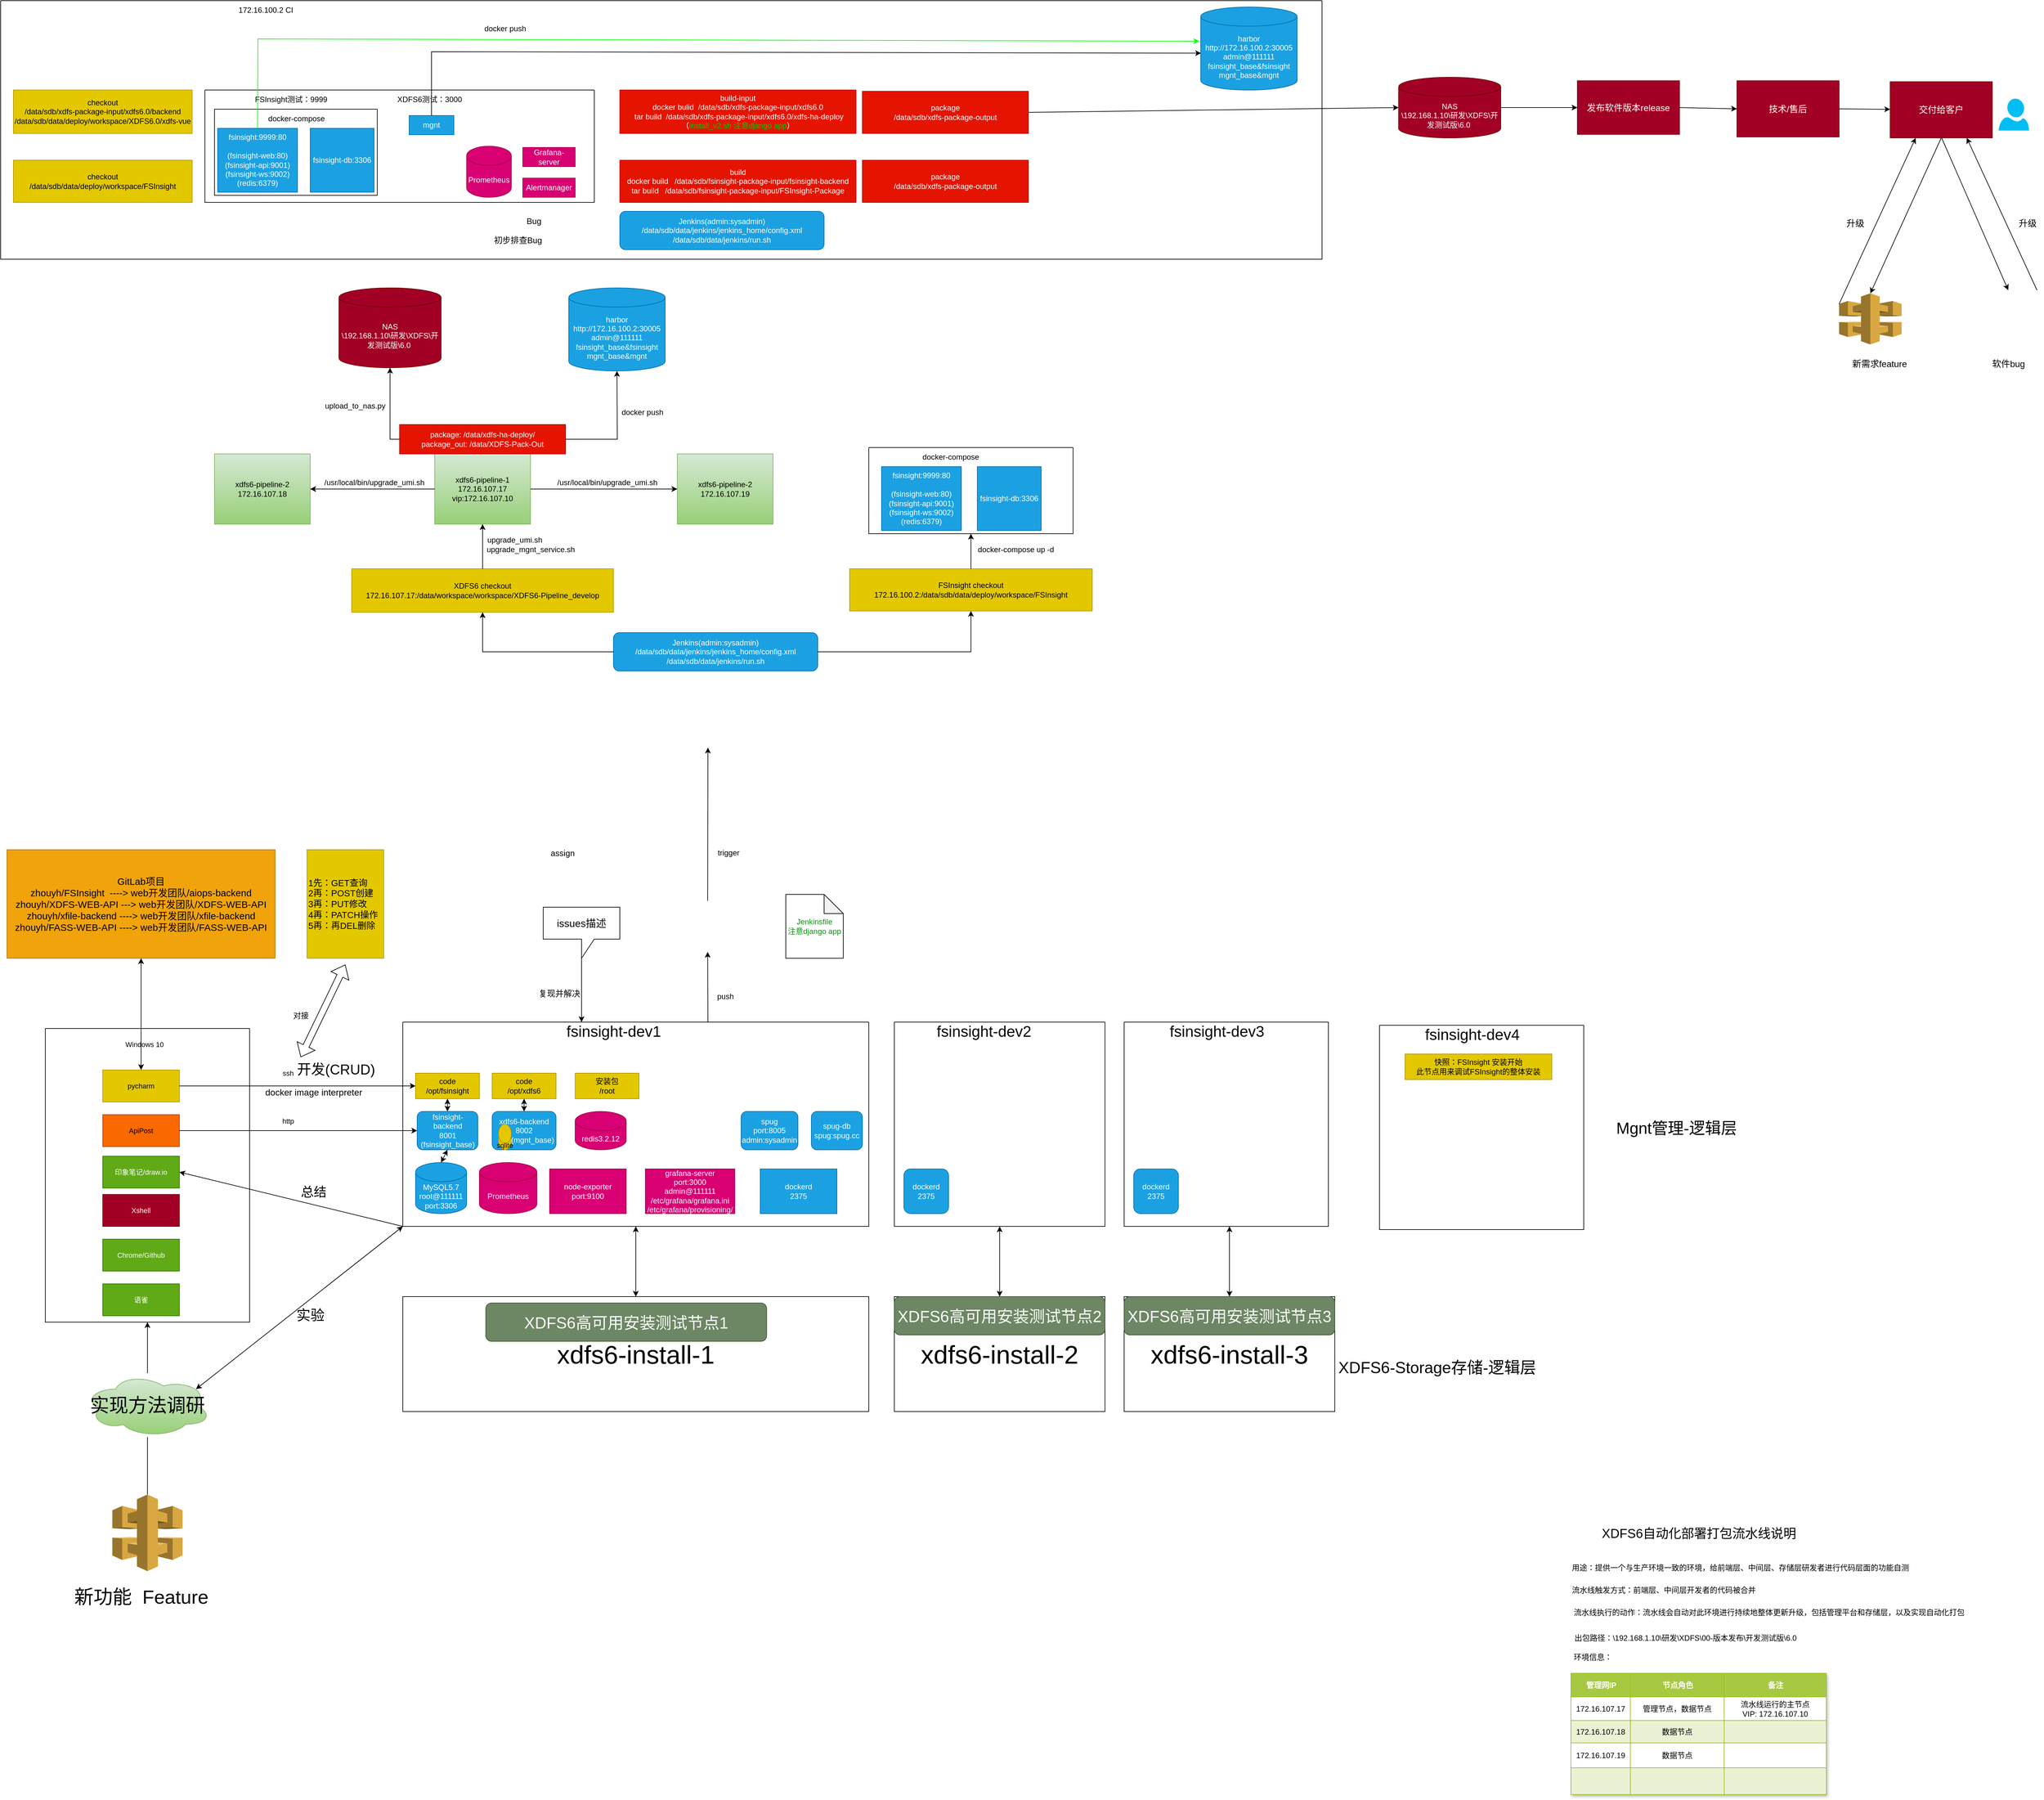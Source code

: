<mxfile version="21.1.5" type="github">
  <diagram id="FTMYfUYjVG7pnufS5h2L" name="第 1 页">
    <mxGraphModel dx="4641" dy="2670" grid="1" gridSize="10" guides="1" tooltips="1" connect="1" arrows="1" fold="1" page="1" pageScale="1" pageWidth="827" pageHeight="1169" math="0" shadow="0">
      <root>
        <mxCell id="0" />
        <mxCell id="1" parent="0" />
        <mxCell id="vSvhDizwMLqlaj25CJx4-2" value="" style="swimlane;startSize=0;" parent="1" vertex="1">
          <mxGeometry x="-170" y="800" width="730" height="320" as="geometry" />
        </mxCell>
        <mxCell id="vSvhDizwMLqlaj25CJx4-3" value="fsinsight-dev1" style="text;html=1;align=center;verticalAlign=middle;resizable=0;points=[];autosize=1;strokeColor=none;fillColor=none;fontSize=24;" parent="vSvhDizwMLqlaj25CJx4-2" vertex="1">
          <mxGeometry x="245" y="-5" width="170" height="40" as="geometry" />
        </mxCell>
        <mxCell id="vSvhDizwMLqlaj25CJx4-12" value="spug&lt;br&gt;port:8005&lt;br&gt;admin:sysadmin" style="rounded=1;whiteSpace=wrap;html=1;fillColor=#1ba1e2;fontColor=#ffffff;strokeColor=#006EAF;" parent="vSvhDizwMLqlaj25CJx4-2" vertex="1">
          <mxGeometry x="530" y="140" width="89" height="60" as="geometry" />
        </mxCell>
        <mxCell id="vSvhDizwMLqlaj25CJx4-13" value="spug-db&lt;br&gt;spug:spug.cc" style="rounded=1;whiteSpace=wrap;html=1;fillColor=#1ba1e2;fontColor=#ffffff;strokeColor=#006EAF;" parent="vSvhDizwMLqlaj25CJx4-2" vertex="1">
          <mxGeometry x="640" y="140" width="80" height="60" as="geometry" />
        </mxCell>
        <mxCell id="vSvhDizwMLqlaj25CJx4-15" value="code&lt;br&gt;/opt/fsinsight" style="rounded=0;whiteSpace=wrap;html=1;fillColor=#e3c800;fontColor=#000000;strokeColor=#B09500;" parent="vSvhDizwMLqlaj25CJx4-2" vertex="1">
          <mxGeometry x="20" y="80" width="100" height="40" as="geometry" />
        </mxCell>
        <mxCell id="vSvhDizwMLqlaj25CJx4-16" value="code&lt;br&gt;/opt/xdfs6" style="rounded=0;whiteSpace=wrap;html=1;fillColor=#e3c800;fontColor=#000000;strokeColor=#B09500;" parent="vSvhDizwMLqlaj25CJx4-2" vertex="1">
          <mxGeometry x="140" y="80" width="100" height="40" as="geometry" />
        </mxCell>
        <mxCell id="vSvhDizwMLqlaj25CJx4-17" value="fsinsight-backend&lt;br&gt;8001&lt;br&gt;(fsinsight_base)" style="rounded=1;whiteSpace=wrap;html=1;fillColor=#1ba1e2;fontColor=#ffffff;strokeColor=#006EAF;" parent="vSvhDizwMLqlaj25CJx4-2" vertex="1">
          <mxGeometry x="22.5" y="140" width="95" height="60" as="geometry" />
        </mxCell>
        <mxCell id="vSvhDizwMLqlaj25CJx4-18" value="xdfs6-backend&lt;br&gt;8002&lt;br&gt;&amp;nbsp; &amp;nbsp; &amp;nbsp; &amp;nbsp; (mgnt_base)" style="rounded=1;whiteSpace=wrap;html=1;fillColor=#1ba1e2;fontColor=#ffffff;strokeColor=#006EAF;" parent="vSvhDizwMLqlaj25CJx4-2" vertex="1">
          <mxGeometry x="140" y="140" width="100" height="60" as="geometry" />
        </mxCell>
        <mxCell id="BFVZz1PlwPAsUvEPE4qQ-16" value="Prometheus" style="shape=cylinder3;whiteSpace=wrap;html=1;boundedLbl=1;backgroundOutline=1;size=15;fillColor=#d80073;fontColor=#ffffff;strokeColor=#A50040;" parent="vSvhDizwMLqlaj25CJx4-2" vertex="1">
          <mxGeometry x="120" y="220" width="90" height="80" as="geometry" />
        </mxCell>
        <mxCell id="BFVZz1PlwPAsUvEPE4qQ-17" value="MySQL5.7&lt;br&gt;root@111111&lt;br&gt;port:3306" style="shape=cylinder3;whiteSpace=wrap;html=1;boundedLbl=1;backgroundOutline=1;size=15;fillColor=#1ba1e2;fontColor=#ffffff;strokeColor=#006EAF;" parent="vSvhDizwMLqlaj25CJx4-2" vertex="1">
          <mxGeometry x="20" y="220" width="80" height="80" as="geometry" />
        </mxCell>
        <mxCell id="BFVZz1PlwPAsUvEPE4qQ-18" value="node-exporter&lt;br style=&quot;border-color: var(--border-color);&quot;&gt;port:9100" style="rounded=0;whiteSpace=wrap;html=1;fillColor=#d80073;fontColor=#ffffff;strokeColor=#A50040;" parent="vSvhDizwMLqlaj25CJx4-2" vertex="1">
          <mxGeometry x="230" y="230" width="120" height="70" as="geometry" />
        </mxCell>
        <mxCell id="BFVZz1PlwPAsUvEPE4qQ-19" value="grafana-server&lt;br style=&quot;border-color: var(--border-color);&quot;&gt;port:3000&lt;br&gt;admin@111111&lt;br style=&quot;border-color: var(--border-color);&quot;&gt;/etc/grafana/grafana.ini&lt;br style=&quot;border-color: var(--border-color);&quot;&gt;/etc/grafana/provisioning/" style="rounded=0;whiteSpace=wrap;html=1;fillColor=#d80073;fontColor=#ffffff;strokeColor=#A50040;" parent="vSvhDizwMLqlaj25CJx4-2" vertex="1">
          <mxGeometry x="380" y="230" width="140" height="70" as="geometry" />
        </mxCell>
        <mxCell id="BFVZz1PlwPAsUvEPE4qQ-20" value="dockerd&lt;br&gt;2375" style="rounded=0;whiteSpace=wrap;html=1;fillColor=#1ba1e2;fontColor=#ffffff;strokeColor=#006EAF;" parent="vSvhDizwMLqlaj25CJx4-2" vertex="1">
          <mxGeometry x="560" y="230" width="120" height="70" as="geometry" />
        </mxCell>
        <mxCell id="BFVZz1PlwPAsUvEPE4qQ-26" value="" style="endArrow=classic;startArrow=classic;html=1;rounded=0;entryX=0.5;entryY=1;entryDx=0;entryDy=0;exitX=0.5;exitY=0;exitDx=0;exitDy=0;" parent="vSvhDizwMLqlaj25CJx4-2" source="vSvhDizwMLqlaj25CJx4-17" target="vSvhDizwMLqlaj25CJx4-15" edge="1">
          <mxGeometry width="50" height="50" relative="1" as="geometry">
            <mxPoint x="230" y="250" as="sourcePoint" />
            <mxPoint x="280" y="200" as="targetPoint" />
          </mxGeometry>
        </mxCell>
        <mxCell id="BFVZz1PlwPAsUvEPE4qQ-27" value="" style="endArrow=classic;startArrow=classic;html=1;rounded=0;entryX=0.5;entryY=1;entryDx=0;entryDy=0;exitX=0.5;exitY=0;exitDx=0;exitDy=0;" parent="vSvhDizwMLqlaj25CJx4-2" source="vSvhDizwMLqlaj25CJx4-18" target="vSvhDizwMLqlaj25CJx4-16" edge="1">
          <mxGeometry width="50" height="50" relative="1" as="geometry">
            <mxPoint x="230" y="250" as="sourcePoint" />
            <mxPoint x="280" y="200" as="targetPoint" />
          </mxGeometry>
        </mxCell>
        <mxCell id="BFVZz1PlwPAsUvEPE4qQ-32" value="&lt;font style=&quot;font-size: 11px;&quot;&gt;sqlite&lt;/font&gt;" style="shape=cylinder3;whiteSpace=wrap;html=1;boundedLbl=1;backgroundOutline=1;size=15;fillColor=#e3c800;fontColor=#000000;strokeColor=#B09500;" parent="vSvhDizwMLqlaj25CJx4-2" vertex="1">
          <mxGeometry x="150" y="160" width="20" height="40" as="geometry" />
        </mxCell>
        <mxCell id="BFVZz1PlwPAsUvEPE4qQ-56" value="" style="endArrow=classic;startArrow=classic;html=1;rounded=0;fontSize=13;exitX=0.5;exitY=0;exitDx=0;exitDy=0;exitPerimeter=0;entryX=0.5;entryY=1;entryDx=0;entryDy=0;" parent="vSvhDizwMLqlaj25CJx4-2" source="BFVZz1PlwPAsUvEPE4qQ-17" target="vSvhDizwMLqlaj25CJx4-17" edge="1">
          <mxGeometry width="50" height="50" relative="1" as="geometry">
            <mxPoint x="250" y="280" as="sourcePoint" />
            <mxPoint x="300" y="230" as="targetPoint" />
          </mxGeometry>
        </mxCell>
        <mxCell id="BFVZz1PlwPAsUvEPE4qQ-57" value="安装包&lt;br&gt;/root" style="rounded=0;whiteSpace=wrap;html=1;fillColor=#e3c800;fontColor=#000000;strokeColor=#B09500;" parent="vSvhDizwMLqlaj25CJx4-2" vertex="1">
          <mxGeometry x="270" y="80" width="100" height="40" as="geometry" />
        </mxCell>
        <mxCell id="BFVZz1PlwPAsUvEPE4qQ-99" value="redis3.2.12" style="shape=cylinder3;whiteSpace=wrap;html=1;boundedLbl=1;backgroundOutline=1;size=15;fillColor=#d80073;fontColor=#ffffff;strokeColor=#A50040;" parent="vSvhDizwMLqlaj25CJx4-2" vertex="1">
          <mxGeometry x="270" y="140" width="80" height="60" as="geometry" />
        </mxCell>
        <mxCell id="vSvhDizwMLqlaj25CJx4-4" value="" style="swimlane;startSize=0;" parent="1" vertex="1">
          <mxGeometry x="600" y="800" width="330" height="320" as="geometry" />
        </mxCell>
        <mxCell id="vSvhDizwMLqlaj25CJx4-5" value="fsinsight-dev2" style="text;html=1;align=center;verticalAlign=middle;resizable=0;points=[];autosize=1;strokeColor=none;fillColor=none;fontSize=24;" parent="vSvhDizwMLqlaj25CJx4-4" vertex="1">
          <mxGeometry x="55" y="-5" width="170" height="40" as="geometry" />
        </mxCell>
        <mxCell id="vSvhDizwMLqlaj25CJx4-27" value="dockerd&lt;br&gt;2375" style="rounded=1;whiteSpace=wrap;html=1;fillColor=#1ba1e2;fontColor=#ffffff;strokeColor=#006EAF;" parent="vSvhDizwMLqlaj25CJx4-4" vertex="1">
          <mxGeometry x="15" y="230" width="70" height="70" as="geometry" />
        </mxCell>
        <mxCell id="vSvhDizwMLqlaj25CJx4-6" value="" style="swimlane;startSize=0;" parent="1" vertex="1">
          <mxGeometry x="960" y="800" width="320" height="320" as="geometry" />
        </mxCell>
        <mxCell id="vSvhDizwMLqlaj25CJx4-7" value="fsinsight-dev3" style="text;html=1;align=center;verticalAlign=middle;resizable=0;points=[];autosize=1;strokeColor=none;fillColor=none;fontSize=24;" parent="vSvhDizwMLqlaj25CJx4-6" vertex="1">
          <mxGeometry x="60" y="-5" width="170" height="40" as="geometry" />
        </mxCell>
        <mxCell id="vSvhDizwMLqlaj25CJx4-28" value="dockerd&lt;br&gt;2375" style="rounded=1;whiteSpace=wrap;html=1;fillColor=#1ba1e2;fontColor=#ffffff;strokeColor=#006EAF;" parent="vSvhDizwMLqlaj25CJx4-6" vertex="1">
          <mxGeometry x="15" y="230" width="70" height="70" as="geometry" />
        </mxCell>
        <mxCell id="vSvhDizwMLqlaj25CJx4-19" value="" style="swimlane;startSize=0;fillColor=default;fontColor=#ffffff;strokeColor=#000000;" parent="1" vertex="1">
          <mxGeometry x="-800" y="-800" width="2070" height="405" as="geometry" />
        </mxCell>
        <mxCell id="vSvhDizwMLqlaj25CJx4-21" value="Jenkins(admin:sysadmin)&lt;br&gt;/data/sdb/data/jenkins/jenkins_home/config.xml&lt;br&gt;/data/sdb/data/jenkins/run.sh" style="rounded=1;whiteSpace=wrap;html=1;fillColor=#1ba1e2;fontColor=#ffffff;strokeColor=#006EAF;" parent="vSvhDizwMLqlaj25CJx4-19" vertex="1">
          <mxGeometry x="970" y="330" width="320" height="60" as="geometry" />
        </mxCell>
        <mxCell id="vSvhDizwMLqlaj25CJx4-22" value="checkout&lt;br&gt;/data/sdb/data/deploy/workspace/FSInsight" style="rounded=0;whiteSpace=wrap;html=1;fillColor=#e3c800;fontColor=#000000;strokeColor=#B09500;" parent="vSvhDizwMLqlaj25CJx4-19" vertex="1">
          <mxGeometry x="20" y="250" width="280" height="66" as="geometry" />
        </mxCell>
        <mxCell id="vSvhDizwMLqlaj25CJx4-23" value="checkout&lt;br&gt;/data/sdb/xdfs-package-input/xdfs6.0/backend&lt;br&gt;/data/sdb/data/deploy/workspace/XDFS6.0/xdfs-vue" style="rounded=0;whiteSpace=wrap;html=1;fillColor=#e3c800;fontColor=#000000;strokeColor=#B09500;" parent="vSvhDizwMLqlaj25CJx4-19" vertex="1">
          <mxGeometry x="20" y="140" width="280" height="68" as="geometry" />
        </mxCell>
        <mxCell id="vSvhDizwMLqlaj25CJx4-24" value="build&lt;br&gt;docker build&amp;nbsp; &amp;nbsp;/data/sdb/fsinsight-package-input/fsinsight-backend&lt;br&gt;tar build&amp;nbsp; &amp;nbsp;/data/sdb/fsinsight-package-input/FSInsight-Package" style="rounded=0;whiteSpace=wrap;html=1;fillColor=#e51400;fontColor=#ffffff;strokeColor=#B20000;" parent="vSvhDizwMLqlaj25CJx4-19" vertex="1">
          <mxGeometry x="970" y="250" width="370" height="66" as="geometry" />
        </mxCell>
        <mxCell id="vSvhDizwMLqlaj25CJx4-25" value="build-input&lt;br&gt;docker bulid&amp;nbsp; /data/sdb/xdfs-package-input/xdfs6.0&lt;br&gt;&amp;nbsp;tar build&amp;nbsp; /data/sdb/xdfs-package-input/xdfs6.0/xdfs-ha-deploy&lt;br&gt;（&lt;font color=&quot;#00cc00&quot;&gt;install_v2.sh 注意django app&lt;/font&gt;）" style="rounded=0;whiteSpace=wrap;html=1;fillColor=#e51400;fontColor=#ffffff;strokeColor=#B20000;" parent="vSvhDizwMLqlaj25CJx4-19" vertex="1">
          <mxGeometry x="970" y="140" width="370" height="68" as="geometry" />
        </mxCell>
        <mxCell id="vSvhDizwMLqlaj25CJx4-26" value="172.16.100.2 CI" style="text;html=1;align=center;verticalAlign=middle;resizable=0;points=[];autosize=1;strokeColor=none;fillColor=none;" parent="vSvhDizwMLqlaj25CJx4-19" vertex="1">
          <mxGeometry x="360" width="110" height="30" as="geometry" />
        </mxCell>
        <mxCell id="BFVZz1PlwPAsUvEPE4qQ-6" value="harbor&lt;br&gt;http://172.16.100.2:30005&lt;br&gt;admin@111111&lt;br&gt;fsinsight_base&amp;amp;fsinsight&lt;br&gt;mgnt_base&amp;amp;mgnt" style="shape=cylinder3;whiteSpace=wrap;html=1;boundedLbl=1;backgroundOutline=1;size=15;fillColor=#1ba1e2;fontColor=#ffffff;strokeColor=#006EAF;" parent="vSvhDizwMLqlaj25CJx4-19" vertex="1">
          <mxGeometry x="1880" y="10" width="151" height="130" as="geometry" />
        </mxCell>
        <mxCell id="BFVZz1PlwPAsUvEPE4qQ-7" value="" style="swimlane;startSize=0;" parent="vSvhDizwMLqlaj25CJx4-19" vertex="1">
          <mxGeometry x="320" y="140" width="610" height="176" as="geometry" />
        </mxCell>
        <mxCell id="BFVZz1PlwPAsUvEPE4qQ-8" value="FSInsight测试：9999&amp;nbsp;&amp;nbsp;" style="text;html=1;align=center;verticalAlign=middle;resizable=0;points=[];autosize=1;strokeColor=none;fillColor=none;" parent="BFVZz1PlwPAsUvEPE4qQ-7" vertex="1">
          <mxGeometry x="67.58" width="140" height="30" as="geometry" />
        </mxCell>
        <mxCell id="BFVZz1PlwPAsUvEPE4qQ-10" value="Prometheus" style="shape=cylinder3;whiteSpace=wrap;html=1;boundedLbl=1;backgroundOutline=1;size=15;fillColor=#d80073;fontColor=#ffffff;strokeColor=#A50040;" parent="BFVZz1PlwPAsUvEPE4qQ-7" vertex="1">
          <mxGeometry x="410" y="88" width="70" height="80" as="geometry" />
        </mxCell>
        <mxCell id="BFVZz1PlwPAsUvEPE4qQ-11" value="Alertmanager" style="rounded=0;whiteSpace=wrap;html=1;fillColor=#d80073;fontColor=#ffffff;strokeColor=#A50040;" parent="BFVZz1PlwPAsUvEPE4qQ-7" vertex="1">
          <mxGeometry x="498" y="138" width="82" height="30" as="geometry" />
        </mxCell>
        <mxCell id="BFVZz1PlwPAsUvEPE4qQ-12" value="Grafana-server" style="rounded=0;whiteSpace=wrap;html=1;fillColor=#d80073;fontColor=#ffffff;strokeColor=#A50040;" parent="BFVZz1PlwPAsUvEPE4qQ-7" vertex="1">
          <mxGeometry x="498" y="90" width="82" height="30" as="geometry" />
        </mxCell>
        <mxCell id="BFVZz1PlwPAsUvEPE4qQ-15" value="mgnt" style="rounded=0;whiteSpace=wrap;html=1;fillColor=#1ba1e2;fontColor=#ffffff;strokeColor=#006EAF;" parent="BFVZz1PlwPAsUvEPE4qQ-7" vertex="1">
          <mxGeometry x="320" y="40" width="70" height="30" as="geometry" />
        </mxCell>
        <mxCell id="g5A8tSMMiwnT3m2xEH7A-10" value="XDFS6测试：3000&amp;nbsp;&amp;nbsp;" style="text;html=1;align=center;verticalAlign=middle;resizable=0;points=[];autosize=1;strokeColor=none;fillColor=none;" parent="BFVZz1PlwPAsUvEPE4qQ-7" vertex="1">
          <mxGeometry x="290" width="130" height="30" as="geometry" />
        </mxCell>
        <mxCell id="g5A8tSMMiwnT3m2xEH7A-11" value="" style="swimlane;startSize=0;strokeColor=#000000;fontSize=12;fontColor=#000000;fillColor=#FFFFFF;" parent="BFVZz1PlwPAsUvEPE4qQ-7" vertex="1">
          <mxGeometry x="15" y="30" width="255" height="135" as="geometry" />
        </mxCell>
        <mxCell id="g5A8tSMMiwnT3m2xEH7A-12" value="fsinsight-db:3306" style="rounded=0;whiteSpace=wrap;html=1;fillColor=#1ba1e2;fontColor=#ffffff;strokeColor=#006EAF;" parent="g5A8tSMMiwnT3m2xEH7A-11" vertex="1">
          <mxGeometry x="150" y="30" width="100" height="100" as="geometry" />
        </mxCell>
        <mxCell id="BFVZz1PlwPAsUvEPE4qQ-14" value="fsinsight:9999:80&lt;br&gt;&lt;br&gt;(fsinsight-web:80)&lt;br&gt;(fsinsight-api:9001)&lt;br&gt;(fsinsight-ws:9002)&lt;br&gt;(redis:6379)" style="rounded=0;whiteSpace=wrap;html=1;fillColor=#1ba1e2;fontColor=#ffffff;strokeColor=#006EAF;" parent="g5A8tSMMiwnT3m2xEH7A-11" vertex="1">
          <mxGeometry x="5" y="30" width="125" height="100" as="geometry" />
        </mxCell>
        <mxCell id="g5A8tSMMiwnT3m2xEH7A-13" value="docker-compose" style="text;html=1;align=center;verticalAlign=middle;resizable=0;points=[];autosize=1;strokeColor=none;fillColor=none;" parent="g5A8tSMMiwnT3m2xEH7A-11" vertex="1">
          <mxGeometry x="72.5" width="110" height="30" as="geometry" />
        </mxCell>
        <mxCell id="BFVZz1PlwPAsUvEPE4qQ-21" value="package&lt;br&gt;/data/sdb/xdfs-package-output" style="rounded=0;whiteSpace=wrap;html=1;fillColor=#e51400;fontColor=#ffffff;strokeColor=#B20000;" parent="vSvhDizwMLqlaj25CJx4-19" vertex="1">
          <mxGeometry x="1350" y="142" width="260" height="66" as="geometry" />
        </mxCell>
        <mxCell id="BFVZz1PlwPAsUvEPE4qQ-51" value="" style="shape=image;html=1;verticalAlign=top;verticalLabelPosition=bottom;labelBackgroundColor=#ffffff;imageAspect=0;aspect=fixed;image=https://cdn2.iconfinder.com/data/icons/boxicons-solid-vol-1/24/bxs-bug-128.png;fontSize=13;" parent="vSvhDizwMLqlaj25CJx4-19" vertex="1">
          <mxGeometry x="860" y="335" width="50" height="50" as="geometry" />
        </mxCell>
        <mxCell id="BFVZz1PlwPAsUvEPE4qQ-52" value="Bug" style="text;html=1;align=center;verticalAlign=middle;resizable=0;points=[];autosize=1;strokeColor=none;fillColor=none;fontSize=13;" parent="vSvhDizwMLqlaj25CJx4-19" vertex="1">
          <mxGeometry x="810" y="330" width="50" height="30" as="geometry" />
        </mxCell>
        <mxCell id="BFVZz1PlwPAsUvEPE4qQ-53" value="初步排查Bug" style="text;html=1;align=center;verticalAlign=middle;resizable=0;points=[];autosize=1;strokeColor=none;fillColor=none;fontSize=13;" parent="vSvhDizwMLqlaj25CJx4-19" vertex="1">
          <mxGeometry x="760" y="360" width="100" height="30" as="geometry" />
        </mxCell>
        <mxCell id="g5A8tSMMiwnT3m2xEH7A-4" value="" style="endArrow=classic;html=1;rounded=0;fontSize=24;exitX=0.5;exitY=0;exitDx=0;exitDy=0;entryX=-0.015;entryY=0.412;entryDx=0;entryDy=0;entryPerimeter=0;strokeColor=#00FF00;" parent="vSvhDizwMLqlaj25CJx4-19" source="BFVZz1PlwPAsUvEPE4qQ-14" target="BFVZz1PlwPAsUvEPE4qQ-6" edge="1">
          <mxGeometry width="50" height="50" relative="1" as="geometry">
            <mxPoint x="1230" y="590" as="sourcePoint" />
            <mxPoint x="1280" y="540" as="targetPoint" />
            <Array as="points">
              <mxPoint x="403" y="60" />
            </Array>
          </mxGeometry>
        </mxCell>
        <mxCell id="g5A8tSMMiwnT3m2xEH7A-6" value="" style="endArrow=classic;html=1;rounded=0;strokeColor=#000000;fontSize=24;fontColor=#00FF00;exitX=0.5;exitY=0;exitDx=0;exitDy=0;entryX=0.003;entryY=0.556;entryDx=0;entryDy=0;entryPerimeter=0;" parent="vSvhDizwMLqlaj25CJx4-19" source="BFVZz1PlwPAsUvEPE4qQ-15" target="BFVZz1PlwPAsUvEPE4qQ-6" edge="1">
          <mxGeometry width="50" height="50" relative="1" as="geometry">
            <mxPoint x="840" y="390" as="sourcePoint" />
            <mxPoint x="890" y="340" as="targetPoint" />
            <Array as="points">
              <mxPoint x="675" y="80" />
            </Array>
          </mxGeometry>
        </mxCell>
        <mxCell id="g5A8tSMMiwnT3m2xEH7A-9" value="&lt;font style=&quot;font-size: 12px;&quot;&gt;docker push&lt;/font&gt;" style="text;html=1;align=center;verticalAlign=middle;resizable=0;points=[];autosize=1;strokeColor=none;fillColor=none;fontSize=24;fontColor=#000000;" parent="vSvhDizwMLqlaj25CJx4-19" vertex="1">
          <mxGeometry x="745" y="20" width="90" height="40" as="geometry" />
        </mxCell>
        <mxCell id="SI1O0o9YNXBUpwqKgu9s-3" value="package&lt;br&gt;/data/sdb/xdfs-package-output" style="rounded=0;whiteSpace=wrap;html=1;fillColor=#e51400;fontColor=#ffffff;strokeColor=#B20000;" vertex="1" parent="vSvhDizwMLqlaj25CJx4-19">
          <mxGeometry x="1350" y="250" width="260" height="66" as="geometry" />
        </mxCell>
        <mxCell id="BFVZz1PlwPAsUvEPE4qQ-3" value="" style="shape=image;verticalLabelPosition=bottom;labelBackgroundColor=default;verticalAlign=top;aspect=fixed;imageAspect=0;image=https://cdn2.downdetector.com/static/uploads/logo/gitlab.png;" parent="1" vertex="1">
          <mxGeometry x="202" y="610" width="211.17" height="80" as="geometry" />
        </mxCell>
        <mxCell id="BFVZz1PlwPAsUvEPE4qQ-4" value="" style="endArrow=classic;html=1;rounded=0;entryX=0.5;entryY=1;entryDx=0;entryDy=0;" parent="1" target="BFVZz1PlwPAsUvEPE4qQ-3" edge="1">
          <mxGeometry width="50" height="50" relative="1" as="geometry">
            <mxPoint x="308" y="800" as="sourcePoint" />
            <mxPoint x="400" y="760" as="targetPoint" />
          </mxGeometry>
        </mxCell>
        <mxCell id="BFVZz1PlwPAsUvEPE4qQ-5" value="" style="endArrow=classic;html=1;rounded=0;exitX=0.5;exitY=0;exitDx=0;exitDy=0;" parent="1" source="BFVZz1PlwPAsUvEPE4qQ-3" edge="1">
          <mxGeometry width="50" height="50" relative="1" as="geometry">
            <mxPoint x="350" y="810" as="sourcePoint" />
            <mxPoint x="308" y="370" as="targetPoint" />
          </mxGeometry>
        </mxCell>
        <mxCell id="BFVZz1PlwPAsUvEPE4qQ-25" value="&lt;font color=&quot;#009900&quot;&gt;Jenkinsfile&lt;br&gt;注意django app&lt;/font&gt;" style="shape=note;whiteSpace=wrap;html=1;backgroundOutline=1;darkOpacity=0.05;" parent="1" vertex="1">
          <mxGeometry x="430" y="600" width="90" height="100" as="geometry" />
        </mxCell>
        <mxCell id="BFVZz1PlwPAsUvEPE4qQ-28" value="NAS&lt;br&gt;\192.168.1.10\研发\XDFS\开发测试版\6.0&amp;nbsp;" style="shape=cylinder3;whiteSpace=wrap;html=1;boundedLbl=1;backgroundOutline=1;size=15;fillColor=#a20025;fontColor=#ffffff;strokeColor=#6F0000;" parent="1" vertex="1">
          <mxGeometry x="1390" y="-680" width="160" height="95" as="geometry" />
        </mxCell>
        <mxCell id="BFVZz1PlwPAsUvEPE4qQ-29" value="" style="endArrow=classic;html=1;rounded=0;exitX=1;exitY=0.5;exitDx=0;exitDy=0;entryX=0;entryY=0.5;entryDx=0;entryDy=0;entryPerimeter=0;" parent="1" source="BFVZz1PlwPAsUvEPE4qQ-21" target="BFVZz1PlwPAsUvEPE4qQ-28" edge="1">
          <mxGeometry width="50" height="50" relative="1" as="geometry">
            <mxPoint x="1000" y="550" as="sourcePoint" />
            <mxPoint x="1050" y="500" as="targetPoint" />
          </mxGeometry>
        </mxCell>
        <mxCell id="BFVZz1PlwPAsUvEPE4qQ-30" value="push" style="text;html=1;align=center;verticalAlign=middle;resizable=0;points=[];autosize=1;strokeColor=none;fillColor=none;" parent="1" vertex="1">
          <mxGeometry x="310" y="745" width="50" height="30" as="geometry" />
        </mxCell>
        <mxCell id="BFVZz1PlwPAsUvEPE4qQ-31" value="trigger" style="text;html=1;align=center;verticalAlign=middle;resizable=0;points=[];autosize=1;strokeColor=none;fillColor=none;" parent="1" vertex="1">
          <mxGeometry x="310" y="520" width="60" height="30" as="geometry" />
        </mxCell>
        <mxCell id="BFVZz1PlwPAsUvEPE4qQ-33" value="&lt;font style=&quot;font-size: 40px;&quot;&gt;xdfs6-install-1&lt;/font&gt;" style="rounded=0;whiteSpace=wrap;html=1;fontSize=11;" parent="1" vertex="1">
          <mxGeometry x="-170" y="1230" width="730" height="180" as="geometry" />
        </mxCell>
        <mxCell id="BFVZz1PlwPAsUvEPE4qQ-34" value="&lt;font style=&quot;font-size: 40px;&quot;&gt;xdfs6-install-2&lt;/font&gt;" style="rounded=0;whiteSpace=wrap;html=1;fontSize=11;" parent="1" vertex="1">
          <mxGeometry x="600" y="1230" width="330" height="180" as="geometry" />
        </mxCell>
        <mxCell id="BFVZz1PlwPAsUvEPE4qQ-35" value="&lt;font style=&quot;font-size: 40px;&quot;&gt;xdfs6-install-3&lt;/font&gt;" style="rounded=0;whiteSpace=wrap;html=1;fontSize=11;" parent="1" vertex="1">
          <mxGeometry x="960" y="1230" width="330" height="180" as="geometry" />
        </mxCell>
        <mxCell id="BFVZz1PlwPAsUvEPE4qQ-36" value="" style="swimlane;startSize=0;fontSize=11;" parent="1" vertex="1">
          <mxGeometry x="-730" y="810" width="320" height="460" as="geometry" />
        </mxCell>
        <mxCell id="BFVZz1PlwPAsUvEPE4qQ-37" value="pycharm" style="rounded=0;whiteSpace=wrap;html=1;fontSize=11;fillColor=#e3c800;fontColor=#000000;strokeColor=#B09500;" parent="BFVZz1PlwPAsUvEPE4qQ-36" vertex="1">
          <mxGeometry x="90" y="65" width="120" height="50" as="geometry" />
        </mxCell>
        <mxCell id="BFVZz1PlwPAsUvEPE4qQ-38" value="ApiPost" style="rounded=0;whiteSpace=wrap;html=1;fontSize=11;fillColor=#fa6800;fontColor=#000000;strokeColor=#C73500;" parent="BFVZz1PlwPAsUvEPE4qQ-36" vertex="1">
          <mxGeometry x="90" y="135" width="120" height="50" as="geometry" />
        </mxCell>
        <mxCell id="BFVZz1PlwPAsUvEPE4qQ-39" value="印象笔记/draw.io" style="rounded=0;whiteSpace=wrap;html=1;fontSize=11;fillColor=#60a917;fontColor=#ffffff;strokeColor=#2D7600;" parent="BFVZz1PlwPAsUvEPE4qQ-36" vertex="1">
          <mxGeometry x="90" y="200" width="120" height="50" as="geometry" />
        </mxCell>
        <mxCell id="BFVZz1PlwPAsUvEPE4qQ-44" value="Windows 10" style="text;html=1;align=center;verticalAlign=middle;resizable=0;points=[];autosize=1;strokeColor=none;fillColor=none;fontSize=11;" parent="BFVZz1PlwPAsUvEPE4qQ-36" vertex="1">
          <mxGeometry x="110" y="10" width="90" height="30" as="geometry" />
        </mxCell>
        <mxCell id="BFVZz1PlwPAsUvEPE4qQ-45" value="Xshell" style="rounded=0;whiteSpace=wrap;html=1;fontSize=11;fillColor=#a20025;fontColor=#ffffff;strokeColor=#6F0000;" parent="BFVZz1PlwPAsUvEPE4qQ-36" vertex="1">
          <mxGeometry x="90" y="260" width="120" height="50" as="geometry" />
        </mxCell>
        <mxCell id="BFVZz1PlwPAsUvEPE4qQ-58" value="Chrome/Github" style="rounded=0;whiteSpace=wrap;html=1;fontSize=11;fillColor=#60a917;fontColor=#ffffff;strokeColor=#2D7600;" parent="BFVZz1PlwPAsUvEPE4qQ-36" vertex="1">
          <mxGeometry x="90" y="330" width="120" height="50" as="geometry" />
        </mxCell>
        <mxCell id="NU3CGl9o4t8RzsglqHRR-1" value="语雀" style="rounded=0;whiteSpace=wrap;html=1;fontSize=11;fillColor=#60a917;fontColor=#ffffff;strokeColor=#2D7600;" parent="BFVZz1PlwPAsUvEPE4qQ-36" vertex="1">
          <mxGeometry x="90" y="400" width="120" height="50" as="geometry" />
        </mxCell>
        <mxCell id="BFVZz1PlwPAsUvEPE4qQ-40" value="" style="endArrow=classic;html=1;rounded=0;fontSize=11;exitX=1;exitY=0.5;exitDx=0;exitDy=0;entryX=0;entryY=0.5;entryDx=0;entryDy=0;" parent="1" source="BFVZz1PlwPAsUvEPE4qQ-37" target="vSvhDizwMLqlaj25CJx4-15" edge="1">
          <mxGeometry width="50" height="50" relative="1" as="geometry">
            <mxPoint x="-350" y="490" as="sourcePoint" />
            <mxPoint x="-300" y="440" as="targetPoint" />
          </mxGeometry>
        </mxCell>
        <mxCell id="BFVZz1PlwPAsUvEPE4qQ-41" value="ssh" style="text;html=1;align=center;verticalAlign=middle;resizable=0;points=[];autosize=1;strokeColor=none;fillColor=none;fontSize=11;" parent="1" vertex="1">
          <mxGeometry x="-370" y="865" width="40" height="30" as="geometry" />
        </mxCell>
        <mxCell id="BFVZz1PlwPAsUvEPE4qQ-42" value="" style="endArrow=classic;html=1;rounded=0;fontSize=11;exitX=1;exitY=0.5;exitDx=0;exitDy=0;entryX=0;entryY=0.5;entryDx=0;entryDy=0;" parent="1" source="BFVZz1PlwPAsUvEPE4qQ-38" target="vSvhDizwMLqlaj25CJx4-17" edge="1">
          <mxGeometry width="50" height="50" relative="1" as="geometry">
            <mxPoint x="-350" y="620" as="sourcePoint" />
            <mxPoint x="-300" y="570" as="targetPoint" />
          </mxGeometry>
        </mxCell>
        <mxCell id="BFVZz1PlwPAsUvEPE4qQ-43" value="http" style="text;html=1;align=center;verticalAlign=middle;resizable=0;points=[];autosize=1;strokeColor=none;fillColor=none;fontSize=11;" parent="1" vertex="1">
          <mxGeometry x="-370" y="940" width="40" height="30" as="geometry" />
        </mxCell>
        <mxCell id="BFVZz1PlwPAsUvEPE4qQ-48" value="&lt;font style=&quot;font-size: 16px;&quot;&gt;issues描述&lt;/font&gt;" style="shape=callout;whiteSpace=wrap;html=1;perimeter=calloutPerimeter;fontSize=11;" parent="1" vertex="1">
          <mxGeometry x="50" y="620" width="120" height="80" as="geometry" />
        </mxCell>
        <mxCell id="BFVZz1PlwPAsUvEPE4qQ-50" value="assign" style="text;html=1;align=center;verticalAlign=middle;resizable=0;points=[];autosize=1;strokeColor=none;fillColor=none;fontSize=13;" parent="1" vertex="1">
          <mxGeometry x="50" y="520" width="60" height="30" as="geometry" />
        </mxCell>
        <mxCell id="BFVZz1PlwPAsUvEPE4qQ-54" value="" style="endArrow=classic;html=1;rounded=0;fontSize=13;exitX=0;exitY=0;exitDx=60;exitDy=80;exitPerimeter=0;entryX=0.206;entryY=0.125;entryDx=0;entryDy=0;entryPerimeter=0;" parent="1" source="BFVZz1PlwPAsUvEPE4qQ-48" target="vSvhDizwMLqlaj25CJx4-3" edge="1">
          <mxGeometry width="50" height="50" relative="1" as="geometry">
            <mxPoint x="80" y="830" as="sourcePoint" />
            <mxPoint x="130" y="780" as="targetPoint" />
          </mxGeometry>
        </mxCell>
        <mxCell id="BFVZz1PlwPAsUvEPE4qQ-55" value="复现并解决" style="text;html=1;align=center;verticalAlign=middle;resizable=0;points=[];autosize=1;strokeColor=none;fillColor=none;fontSize=13;" parent="1" vertex="1">
          <mxGeometry x="30" y="740" width="90" height="30" as="geometry" />
        </mxCell>
        <mxCell id="BFVZz1PlwPAsUvEPE4qQ-59" value="GitLab项目&lt;br style=&quot;font-size: 15px;&quot;&gt;zhouyh/FSInsight&amp;nbsp; ----&amp;gt; web开发团队/aiops-backend&lt;br style=&quot;font-size: 15px;&quot;&gt;zhouyh/XDFS-WEB-API ---&amp;gt; web开发团队/XDFS-WEB-API&lt;br style=&quot;font-size: 15px;&quot;&gt;zhouyh/xfile-backend ----&amp;gt; web开发团队/xfile-backend&lt;br style=&quot;font-size: 15px;&quot;&gt;zhouyh/FASS-WEB-API ----&amp;gt; web开发团队/FASS-WEB-API" style="rounded=0;whiteSpace=wrap;html=1;fontSize=15;fillColor=#f0a30a;fontColor=#000000;strokeColor=#BD7000;" parent="1" vertex="1">
          <mxGeometry x="-790" y="530" width="420" height="170" as="geometry" />
        </mxCell>
        <mxCell id="BFVZz1PlwPAsUvEPE4qQ-60" value="" style="endArrow=classic;startArrow=classic;html=1;rounded=0;fontSize=15;exitX=0.5;exitY=0;exitDx=0;exitDy=0;entryX=0.5;entryY=1;entryDx=0;entryDy=0;" parent="1" source="BFVZz1PlwPAsUvEPE4qQ-37" target="BFVZz1PlwPAsUvEPE4qQ-59" edge="1">
          <mxGeometry width="50" height="50" relative="1" as="geometry">
            <mxPoint x="-260" y="590" as="sourcePoint" />
            <mxPoint x="-210" y="540" as="targetPoint" />
          </mxGeometry>
        </mxCell>
        <mxCell id="BFVZz1PlwPAsUvEPE4qQ-61" value="XDFS6-Storage存储-逻辑层" style="text;html=1;align=center;verticalAlign=middle;resizable=0;points=[];autosize=1;strokeColor=none;fillColor=none;fontSize=25;" parent="1" vertex="1">
          <mxGeometry x="1285" y="1320" width="330" height="40" as="geometry" />
        </mxCell>
        <mxCell id="BFVZz1PlwPAsUvEPE4qQ-62" value="Mgnt管理-逻辑层" style="text;html=1;align=center;verticalAlign=middle;resizable=0;points=[];autosize=1;strokeColor=none;fillColor=none;fontSize=25;" parent="1" vertex="1">
          <mxGeometry x="1720" y="945" width="210" height="40" as="geometry" />
        </mxCell>
        <mxCell id="BFVZz1PlwPAsUvEPE4qQ-63" value="" style="endArrow=classic;startArrow=classic;html=1;rounded=0;fontSize=25;exitX=0.5;exitY=0;exitDx=0;exitDy=0;entryX=0.5;entryY=1;entryDx=0;entryDy=0;" parent="1" source="BFVZz1PlwPAsUvEPE4qQ-33" target="vSvhDizwMLqlaj25CJx4-2" edge="1">
          <mxGeometry width="50" height="50" relative="1" as="geometry">
            <mxPoint x="350" y="870" as="sourcePoint" />
            <mxPoint x="400" y="820" as="targetPoint" />
          </mxGeometry>
        </mxCell>
        <mxCell id="BFVZz1PlwPAsUvEPE4qQ-64" value="" style="endArrow=classic;startArrow=classic;html=1;rounded=0;fontSize=25;exitX=0.5;exitY=0;exitDx=0;exitDy=0;entryX=0.5;entryY=1;entryDx=0;entryDy=0;" parent="1" source="BFVZz1PlwPAsUvEPE4qQ-34" target="vSvhDizwMLqlaj25CJx4-4" edge="1">
          <mxGeometry width="50" height="50" relative="1" as="geometry">
            <mxPoint x="350" y="870" as="sourcePoint" />
            <mxPoint x="400" y="820" as="targetPoint" />
          </mxGeometry>
        </mxCell>
        <mxCell id="BFVZz1PlwPAsUvEPE4qQ-65" value="" style="endArrow=classic;startArrow=classic;html=1;rounded=0;fontSize=25;exitX=0.5;exitY=0;exitDx=0;exitDy=0;" parent="1" source="BFVZz1PlwPAsUvEPE4qQ-35" edge="1">
          <mxGeometry width="50" height="50" relative="1" as="geometry">
            <mxPoint x="350" y="870" as="sourcePoint" />
            <mxPoint x="1125" y="1120" as="targetPoint" />
          </mxGeometry>
        </mxCell>
        <mxCell id="BFVZz1PlwPAsUvEPE4qQ-66" value="XDFS6高可用安装测试节点1" style="rounded=1;whiteSpace=wrap;html=1;fontSize=25;fillColor=#6d8764;fontColor=#ffffff;strokeColor=#3A5431;" parent="1" vertex="1">
          <mxGeometry x="-40" y="1240" width="440" height="60" as="geometry" />
        </mxCell>
        <mxCell id="BFVZz1PlwPAsUvEPE4qQ-68" value="" style="outlineConnect=0;dashed=0;verticalLabelPosition=bottom;verticalAlign=top;align=center;html=1;shape=mxgraph.aws3.api_gateway;fillColor=#D9A741;gradientColor=none;fontSize=25;" parent="1" vertex="1">
          <mxGeometry x="-625" y="1540" width="110" height="120" as="geometry" />
        </mxCell>
        <mxCell id="BFVZz1PlwPAsUvEPE4qQ-69" value="新功能&amp;nbsp; Feature" style="text;html=1;align=center;verticalAlign=middle;resizable=0;points=[];autosize=1;strokeColor=none;fillColor=none;fontSize=30;" parent="1" vertex="1">
          <mxGeometry x="-695" y="1675" width="230" height="50" as="geometry" />
        </mxCell>
        <mxCell id="BFVZz1PlwPAsUvEPE4qQ-70" value="" style="endArrow=classic;html=1;rounded=0;fontSize=30;exitX=0.5;exitY=0;exitDx=0;exitDy=0;exitPerimeter=0;entryX=0.5;entryY=1;entryDx=0;entryDy=0;startArrow=none;" parent="1" source="BFVZz1PlwPAsUvEPE4qQ-72" target="BFVZz1PlwPAsUvEPE4qQ-36" edge="1">
          <mxGeometry width="50" height="50" relative="1" as="geometry">
            <mxPoint x="90" y="1340" as="sourcePoint" />
            <mxPoint x="140" y="1290" as="targetPoint" />
          </mxGeometry>
        </mxCell>
        <mxCell id="BFVZz1PlwPAsUvEPE4qQ-73" value="" style="endArrow=none;html=1;rounded=0;fontSize=30;exitX=0.5;exitY=0;exitDx=0;exitDy=0;exitPerimeter=0;entryX=0.5;entryY=1;entryDx=0;entryDy=0;" parent="1" source="BFVZz1PlwPAsUvEPE4qQ-68" target="BFVZz1PlwPAsUvEPE4qQ-72" edge="1">
          <mxGeometry width="50" height="50" relative="1" as="geometry">
            <mxPoint x="-570" y="1540" as="sourcePoint" />
            <mxPoint x="-570" y="1210" as="targetPoint" />
          </mxGeometry>
        </mxCell>
        <mxCell id="BFVZz1PlwPAsUvEPE4qQ-72" value="实现方法调研" style="ellipse;shape=cloud;whiteSpace=wrap;html=1;fontSize=30;fillColor=#d5e8d4;gradientColor=#97d077;strokeColor=#82b366;" parent="1" vertex="1">
          <mxGeometry x="-670" y="1350" width="200" height="100" as="geometry" />
        </mxCell>
        <mxCell id="BFVZz1PlwPAsUvEPE4qQ-74" value="" style="endArrow=classic;startArrow=classic;html=1;rounded=0;fontSize=30;exitX=0.88;exitY=0.25;exitDx=0;exitDy=0;exitPerimeter=0;entryX=0;entryY=1;entryDx=0;entryDy=0;" parent="1" source="BFVZz1PlwPAsUvEPE4qQ-72" target="vSvhDizwMLqlaj25CJx4-2" edge="1">
          <mxGeometry width="50" height="50" relative="1" as="geometry">
            <mxPoint x="90" y="1140" as="sourcePoint" />
            <mxPoint x="140" y="1090" as="targetPoint" />
          </mxGeometry>
        </mxCell>
        <mxCell id="BFVZz1PlwPAsUvEPE4qQ-75" value="实验" style="text;html=1;align=center;verticalAlign=middle;resizable=0;points=[];autosize=1;strokeColor=none;fillColor=none;fontSize=22;" parent="1" vertex="1">
          <mxGeometry x="-350" y="1240" width="70" height="40" as="geometry" />
        </mxCell>
        <mxCell id="BFVZz1PlwPAsUvEPE4qQ-76" value="" style="endArrow=classic;html=1;rounded=0;fontSize=30;entryX=1;entryY=0.5;entryDx=0;entryDy=0;exitX=0;exitY=1;exitDx=0;exitDy=0;" parent="1" source="vSvhDizwMLqlaj25CJx4-2" target="BFVZz1PlwPAsUvEPE4qQ-39" edge="1">
          <mxGeometry width="50" height="50" relative="1" as="geometry">
            <mxPoint x="20" y="1520" as="sourcePoint" />
            <mxPoint x="70" y="1470" as="targetPoint" />
          </mxGeometry>
        </mxCell>
        <mxCell id="BFVZz1PlwPAsUvEPE4qQ-77" value="总结" style="text;html=1;align=center;verticalAlign=middle;resizable=0;points=[];autosize=1;strokeColor=none;fillColor=none;fontSize=20;" parent="1" vertex="1">
          <mxGeometry x="-340" y="1045" width="60" height="40" as="geometry" />
        </mxCell>
        <mxCell id="BFVZz1PlwPAsUvEPE4qQ-79" value="开发(CRUD)" style="text;html=1;align=center;verticalAlign=middle;resizable=0;points=[];autosize=1;strokeColor=none;fillColor=none;fontSize=22;" parent="1" vertex="1">
          <mxGeometry x="-350" y="855" width="150" height="40" as="geometry" />
        </mxCell>
        <mxCell id="BFVZz1PlwPAsUvEPE4qQ-80" value="docker image interpreter" style="text;html=1;align=center;verticalAlign=middle;resizable=0;points=[];autosize=1;strokeColor=none;fillColor=none;fontSize=14;" parent="1" vertex="1">
          <mxGeometry x="-400" y="895" width="180" height="30" as="geometry" />
        </mxCell>
        <mxCell id="BFVZz1PlwPAsUvEPE4qQ-81" value="发布软件版本release" style="rounded=0;whiteSpace=wrap;html=1;fontSize=14;fillColor=#a20025;fontColor=#ffffff;strokeColor=#6F0000;" parent="1" vertex="1">
          <mxGeometry x="1670" y="-674.5" width="160" height="84" as="geometry" />
        </mxCell>
        <mxCell id="BFVZz1PlwPAsUvEPE4qQ-82" value="" style="endArrow=classic;html=1;rounded=0;fontSize=14;exitX=1;exitY=0.5;exitDx=0;exitDy=0;exitPerimeter=0;entryX=0;entryY=0.5;entryDx=0;entryDy=0;" parent="1" source="BFVZz1PlwPAsUvEPE4qQ-28" target="BFVZz1PlwPAsUvEPE4qQ-81" edge="1">
          <mxGeometry width="50" height="50" relative="1" as="geometry">
            <mxPoint x="2030" y="-416.5" as="sourcePoint" />
            <mxPoint x="2080" y="-466.5" as="targetPoint" />
          </mxGeometry>
        </mxCell>
        <mxCell id="BFVZz1PlwPAsUvEPE4qQ-83" value="技术/售后" style="rounded=0;whiteSpace=wrap;html=1;fontSize=14;fillColor=#a20025;fontColor=#ffffff;strokeColor=#6F0000;" parent="1" vertex="1">
          <mxGeometry x="1920" y="-674.5" width="160" height="88" as="geometry" />
        </mxCell>
        <mxCell id="BFVZz1PlwPAsUvEPE4qQ-85" value="交付给客户" style="rounded=0;whiteSpace=wrap;html=1;fontSize=14;fillColor=#a20025;fontColor=#ffffff;strokeColor=#6F0000;" parent="1" vertex="1">
          <mxGeometry x="2160" y="-673" width="160" height="88" as="geometry" />
        </mxCell>
        <mxCell id="BFVZz1PlwPAsUvEPE4qQ-86" value="" style="endArrow=classic;html=1;rounded=0;fontSize=14;exitX=1;exitY=0.5;exitDx=0;exitDy=0;entryX=0;entryY=0.5;entryDx=0;entryDy=0;" parent="1" source="BFVZz1PlwPAsUvEPE4qQ-81" target="BFVZz1PlwPAsUvEPE4qQ-83" edge="1">
          <mxGeometry width="50" height="50" relative="1" as="geometry">
            <mxPoint x="2030" y="-416.5" as="sourcePoint" />
            <mxPoint x="2080" y="-466.5" as="targetPoint" />
          </mxGeometry>
        </mxCell>
        <mxCell id="BFVZz1PlwPAsUvEPE4qQ-87" value="" style="endArrow=classic;html=1;rounded=0;fontSize=14;exitX=1;exitY=0.5;exitDx=0;exitDy=0;" parent="1" source="BFVZz1PlwPAsUvEPE4qQ-83" target="BFVZz1PlwPAsUvEPE4qQ-85" edge="1">
          <mxGeometry width="50" height="50" relative="1" as="geometry">
            <mxPoint x="2030" y="-416.5" as="sourcePoint" />
            <mxPoint x="2080" y="-466.5" as="targetPoint" />
          </mxGeometry>
        </mxCell>
        <mxCell id="BFVZz1PlwPAsUvEPE4qQ-88" value="" style="outlineConnect=0;dashed=0;verticalLabelPosition=bottom;verticalAlign=top;align=center;html=1;shape=mxgraph.aws3.api_gateway;fillColor=#D9A741;gradientColor=none;fontSize=25;" parent="1" vertex="1">
          <mxGeometry x="2080" y="-341.5" width="98" height="80" as="geometry" />
        </mxCell>
        <mxCell id="BFVZz1PlwPAsUvEPE4qQ-89" value="" style="shape=image;html=1;verticalAlign=top;verticalLabelPosition=bottom;labelBackgroundColor=#ffffff;imageAspect=0;aspect=fixed;image=https://cdn2.iconfinder.com/data/icons/boxicons-solid-vol-1/24/bxs-bug-128.png;fontSize=13;" parent="1" vertex="1">
          <mxGeometry x="2300" y="-346.5" width="90" height="90" as="geometry" />
        </mxCell>
        <mxCell id="BFVZz1PlwPAsUvEPE4qQ-90" value="" style="endArrow=classic;html=1;rounded=0;fontSize=14;entryX=0.5;entryY=0;entryDx=0;entryDy=0;entryPerimeter=0;exitX=0.5;exitY=1;exitDx=0;exitDy=0;" parent="1" source="BFVZz1PlwPAsUvEPE4qQ-85" target="BFVZz1PlwPAsUvEPE4qQ-88" edge="1">
          <mxGeometry width="50" height="50" relative="1" as="geometry">
            <mxPoint x="1610" y="-86.5" as="sourcePoint" />
            <mxPoint x="1660" y="-136.5" as="targetPoint" />
          </mxGeometry>
        </mxCell>
        <mxCell id="BFVZz1PlwPAsUvEPE4qQ-91" value="" style="verticalLabelPosition=bottom;html=1;verticalAlign=top;align=center;strokeColor=none;fillColor=#00BEF2;shape=mxgraph.azure.user;fontSize=14;" parent="1" vertex="1">
          <mxGeometry x="2330" y="-646.5" width="47.5" height="50" as="geometry" />
        </mxCell>
        <mxCell id="BFVZz1PlwPAsUvEPE4qQ-92" value="" style="endArrow=classic;html=1;rounded=0;fontSize=14;entryX=0.5;entryY=0;entryDx=0;entryDy=0;" parent="1" target="BFVZz1PlwPAsUvEPE4qQ-89" edge="1">
          <mxGeometry width="50" height="50" relative="1" as="geometry">
            <mxPoint x="2240" y="-586.5" as="sourcePoint" />
            <mxPoint x="2153" y="-331.5" as="targetPoint" />
          </mxGeometry>
        </mxCell>
        <mxCell id="BFVZz1PlwPAsUvEPE4qQ-93" value="新需求feature" style="text;html=1;align=center;verticalAlign=middle;resizable=0;points=[];autosize=1;strokeColor=none;fillColor=none;fontSize=14;" parent="1" vertex="1">
          <mxGeometry x="2088" y="-246.5" width="110" height="30" as="geometry" />
        </mxCell>
        <mxCell id="BFVZz1PlwPAsUvEPE4qQ-94" value="软件bug" style="text;html=1;align=center;verticalAlign=middle;resizable=0;points=[];autosize=1;strokeColor=none;fillColor=none;fontSize=14;" parent="1" vertex="1">
          <mxGeometry x="2310" y="-246.5" width="70" height="30" as="geometry" />
        </mxCell>
        <mxCell id="BFVZz1PlwPAsUvEPE4qQ-95" value="" style="endArrow=classic;html=1;rounded=0;fontSize=14;exitX=0;exitY=0.21;exitDx=0;exitDy=0;exitPerimeter=0;entryX=0.25;entryY=1;entryDx=0;entryDy=0;" parent="1" source="BFVZz1PlwPAsUvEPE4qQ-88" target="BFVZz1PlwPAsUvEPE4qQ-85" edge="1">
          <mxGeometry width="50" height="50" relative="1" as="geometry">
            <mxPoint x="2540" y="83.5" as="sourcePoint" />
            <mxPoint x="2590" y="33.5" as="targetPoint" />
          </mxGeometry>
        </mxCell>
        <mxCell id="BFVZz1PlwPAsUvEPE4qQ-96" value="升级" style="text;html=1;align=center;verticalAlign=middle;resizable=0;points=[];autosize=1;strokeColor=none;fillColor=none;fontSize=14;" parent="1" vertex="1">
          <mxGeometry x="2080" y="-466.5" width="50" height="30" as="geometry" />
        </mxCell>
        <mxCell id="BFVZz1PlwPAsUvEPE4qQ-97" value="升级" style="text;html=1;align=center;verticalAlign=middle;resizable=0;points=[];autosize=1;strokeColor=none;fillColor=none;fontSize=14;" parent="1" vertex="1">
          <mxGeometry x="2350" y="-466.5" width="50" height="30" as="geometry" />
        </mxCell>
        <mxCell id="BFVZz1PlwPAsUvEPE4qQ-98" value="" style="endArrow=classic;html=1;rounded=0;fontSize=14;exitX=1;exitY=0;exitDx=0;exitDy=0;entryX=0.75;entryY=1;entryDx=0;entryDy=0;" parent="1" source="BFVZz1PlwPAsUvEPE4qQ-89" target="BFVZz1PlwPAsUvEPE4qQ-85" edge="1">
          <mxGeometry width="50" height="50" relative="1" as="geometry">
            <mxPoint x="2090" y="-314.7" as="sourcePoint" />
            <mxPoint x="2210" y="-575" as="targetPoint" />
          </mxGeometry>
        </mxCell>
        <mxCell id="g5A8tSMMiwnT3m2xEH7A-1" value="" style="shape=flexArrow;endArrow=classic;startArrow=classic;html=1;rounded=0;" parent="1" edge="1">
          <mxGeometry width="100" height="100" relative="1" as="geometry">
            <mxPoint x="-330" y="855" as="sourcePoint" />
            <mxPoint x="-260" y="710" as="targetPoint" />
          </mxGeometry>
        </mxCell>
        <mxCell id="g5A8tSMMiwnT3m2xEH7A-2" value="对接" style="text;html=1;align=center;verticalAlign=middle;resizable=0;points=[];autosize=1;strokeColor=none;fillColor=none;" parent="1" vertex="1">
          <mxGeometry x="-355" y="775" width="50" height="30" as="geometry" />
        </mxCell>
        <mxCell id="g5A8tSMMiwnT3m2xEH7A-3" value="1先：GET查询&lt;br style=&quot;font-size: 14px;&quot;&gt;2再：POST创建&lt;br style=&quot;font-size: 14px;&quot;&gt;3再：PUT修改&lt;br style=&quot;font-size: 14px;&quot;&gt;4再：PATCH操作&lt;br style=&quot;font-size: 14px;&quot;&gt;5再：再DEL删除" style="rounded=0;whiteSpace=wrap;html=1;align=left;fillColor=#e3c800;strokeColor=#B09500;fontColor=#000000;fontSize=14;" parent="1" vertex="1">
          <mxGeometry x="-320" y="530" width="120" height="170" as="geometry" />
        </mxCell>
        <mxCell id="SI1O0o9YNXBUpwqKgu9s-5" value="" style="swimlane;startSize=0;" vertex="1" parent="1">
          <mxGeometry x="1360" y="805" width="320" height="320" as="geometry" />
        </mxCell>
        <mxCell id="SI1O0o9YNXBUpwqKgu9s-6" value="fsinsight-dev4" style="text;html=1;align=center;verticalAlign=middle;resizable=0;points=[];autosize=1;strokeColor=none;fillColor=none;fontSize=24;" vertex="1" parent="SI1O0o9YNXBUpwqKgu9s-5">
          <mxGeometry x="60" y="-5" width="170" height="40" as="geometry" />
        </mxCell>
        <mxCell id="SI1O0o9YNXBUpwqKgu9s-4" value="快照：FSInsight 安装开始&lt;br&gt;此节点用来调试FSInsight的整体安装" style="rounded=0;whiteSpace=wrap;html=1;fillColor=#e3c800;fontColor=#000000;strokeColor=#B09500;" vertex="1" parent="SI1O0o9YNXBUpwqKgu9s-5">
          <mxGeometry x="40" y="45" width="230" height="40" as="geometry" />
        </mxCell>
        <mxCell id="SI1O0o9YNXBUpwqKgu9s-120" value="Assets" style="childLayout=tableLayout;recursiveResize=0;strokeColor=#98bf21;fillColor=#A7C942;shadow=1;" vertex="1" parent="1">
          <mxGeometry x="1660" y="1820" width="400" height="190" as="geometry" />
        </mxCell>
        <mxCell id="SI1O0o9YNXBUpwqKgu9s-121" style="shape=tableRow;horizontal=0;startSize=0;swimlaneHead=0;swimlaneBody=0;top=0;left=0;bottom=0;right=0;dropTarget=0;collapsible=0;recursiveResize=0;expand=0;fontStyle=0;strokeColor=inherit;fillColor=#ffffff;" vertex="1" parent="SI1O0o9YNXBUpwqKgu9s-120">
          <mxGeometry width="400" height="37" as="geometry" />
        </mxCell>
        <mxCell id="SI1O0o9YNXBUpwqKgu9s-122" value="管理网IP" style="connectable=0;recursiveResize=0;strokeColor=inherit;fillColor=#A7C942;align=center;fontStyle=1;fontColor=#FFFFFF;html=1;" vertex="1" parent="SI1O0o9YNXBUpwqKgu9s-121">
          <mxGeometry width="93" height="37" as="geometry">
            <mxRectangle width="93" height="37" as="alternateBounds" />
          </mxGeometry>
        </mxCell>
        <mxCell id="SI1O0o9YNXBUpwqKgu9s-123" value="节点角色" style="connectable=0;recursiveResize=0;strokeColor=inherit;fillColor=#A7C942;align=center;fontStyle=1;fontColor=#FFFFFF;html=1;" vertex="1" parent="SI1O0o9YNXBUpwqKgu9s-121">
          <mxGeometry x="93" width="147" height="37" as="geometry">
            <mxRectangle width="147" height="37" as="alternateBounds" />
          </mxGeometry>
        </mxCell>
        <mxCell id="SI1O0o9YNXBUpwqKgu9s-124" value="备注" style="connectable=0;recursiveResize=0;strokeColor=inherit;fillColor=#A7C942;align=center;fontStyle=1;fontColor=#FFFFFF;html=1;" vertex="1" parent="SI1O0o9YNXBUpwqKgu9s-121">
          <mxGeometry x="240" width="160" height="37" as="geometry">
            <mxRectangle width="160" height="37" as="alternateBounds" />
          </mxGeometry>
        </mxCell>
        <mxCell id="SI1O0o9YNXBUpwqKgu9s-125" value="" style="shape=tableRow;horizontal=0;startSize=0;swimlaneHead=0;swimlaneBody=0;top=0;left=0;bottom=0;right=0;dropTarget=0;collapsible=0;recursiveResize=0;expand=0;fontStyle=0;strokeColor=inherit;fillColor=#ffffff;" vertex="1" parent="SI1O0o9YNXBUpwqKgu9s-120">
          <mxGeometry y="37" width="400" height="37" as="geometry" />
        </mxCell>
        <mxCell id="SI1O0o9YNXBUpwqKgu9s-126" value="172.16.107.17" style="connectable=0;recursiveResize=0;strokeColor=inherit;fillColor=inherit;align=center;whiteSpace=wrap;html=1;" vertex="1" parent="SI1O0o9YNXBUpwqKgu9s-125">
          <mxGeometry width="93" height="37" as="geometry">
            <mxRectangle width="93" height="37" as="alternateBounds" />
          </mxGeometry>
        </mxCell>
        <mxCell id="SI1O0o9YNXBUpwqKgu9s-127" value="管理节点，数据节点" style="connectable=0;recursiveResize=0;strokeColor=inherit;fillColor=inherit;align=center;whiteSpace=wrap;html=1;" vertex="1" parent="SI1O0o9YNXBUpwqKgu9s-125">
          <mxGeometry x="93" width="147" height="37" as="geometry">
            <mxRectangle width="147" height="37" as="alternateBounds" />
          </mxGeometry>
        </mxCell>
        <mxCell id="SI1O0o9YNXBUpwqKgu9s-128" value="流水线运行的主节点&lt;br&gt;VIP: 172.16.107.10" style="connectable=0;recursiveResize=0;strokeColor=inherit;fillColor=inherit;align=center;whiteSpace=wrap;html=1;" vertex="1" parent="SI1O0o9YNXBUpwqKgu9s-125">
          <mxGeometry x="240" width="160" height="37" as="geometry">
            <mxRectangle width="160" height="37" as="alternateBounds" />
          </mxGeometry>
        </mxCell>
        <mxCell id="SI1O0o9YNXBUpwqKgu9s-129" value="" style="shape=tableRow;horizontal=0;startSize=0;swimlaneHead=0;swimlaneBody=0;top=0;left=0;bottom=0;right=0;dropTarget=0;collapsible=0;recursiveResize=0;expand=0;fontStyle=1;strokeColor=inherit;fillColor=#EAF2D3;" vertex="1" parent="SI1O0o9YNXBUpwqKgu9s-120">
          <mxGeometry y="74" width="400" height="35" as="geometry" />
        </mxCell>
        <mxCell id="SI1O0o9YNXBUpwqKgu9s-130" value="172.16.107.18" style="connectable=0;recursiveResize=0;strokeColor=inherit;fillColor=inherit;whiteSpace=wrap;html=1;" vertex="1" parent="SI1O0o9YNXBUpwqKgu9s-129">
          <mxGeometry width="93" height="35" as="geometry">
            <mxRectangle width="93" height="35" as="alternateBounds" />
          </mxGeometry>
        </mxCell>
        <mxCell id="SI1O0o9YNXBUpwqKgu9s-131" value="数据节点" style="connectable=0;recursiveResize=0;strokeColor=inherit;fillColor=inherit;whiteSpace=wrap;html=1;" vertex="1" parent="SI1O0o9YNXBUpwqKgu9s-129">
          <mxGeometry x="93" width="147" height="35" as="geometry">
            <mxRectangle width="147" height="35" as="alternateBounds" />
          </mxGeometry>
        </mxCell>
        <mxCell id="SI1O0o9YNXBUpwqKgu9s-132" value="" style="connectable=0;recursiveResize=0;strokeColor=inherit;fillColor=inherit;whiteSpace=wrap;html=1;" vertex="1" parent="SI1O0o9YNXBUpwqKgu9s-129">
          <mxGeometry x="240" width="160" height="35" as="geometry">
            <mxRectangle width="160" height="35" as="alternateBounds" />
          </mxGeometry>
        </mxCell>
        <mxCell id="SI1O0o9YNXBUpwqKgu9s-133" value="" style="shape=tableRow;horizontal=0;startSize=0;swimlaneHead=0;swimlaneBody=0;top=0;left=0;bottom=0;right=0;dropTarget=0;collapsible=0;recursiveResize=0;expand=0;fontStyle=0;strokeColor=inherit;fillColor=#ffffff;" vertex="1" parent="SI1O0o9YNXBUpwqKgu9s-120">
          <mxGeometry y="109" width="400" height="39" as="geometry" />
        </mxCell>
        <mxCell id="SI1O0o9YNXBUpwqKgu9s-134" value="172.16.107.19" style="connectable=0;recursiveResize=0;strokeColor=inherit;fillColor=inherit;fontStyle=0;align=center;whiteSpace=wrap;html=1;" vertex="1" parent="SI1O0o9YNXBUpwqKgu9s-133">
          <mxGeometry width="93" height="39" as="geometry">
            <mxRectangle width="93" height="39" as="alternateBounds" />
          </mxGeometry>
        </mxCell>
        <mxCell id="SI1O0o9YNXBUpwqKgu9s-135" value="数据节点" style="connectable=0;recursiveResize=0;strokeColor=inherit;fillColor=inherit;fontStyle=0;align=center;whiteSpace=wrap;html=1;" vertex="1" parent="SI1O0o9YNXBUpwqKgu9s-133">
          <mxGeometry x="93" width="147" height="39" as="geometry">
            <mxRectangle width="147" height="39" as="alternateBounds" />
          </mxGeometry>
        </mxCell>
        <mxCell id="SI1O0o9YNXBUpwqKgu9s-136" value="" style="connectable=0;recursiveResize=0;strokeColor=inherit;fillColor=inherit;fontStyle=0;align=center;whiteSpace=wrap;html=1;" vertex="1" parent="SI1O0o9YNXBUpwqKgu9s-133">
          <mxGeometry x="240" width="160" height="39" as="geometry">
            <mxRectangle width="160" height="39" as="alternateBounds" />
          </mxGeometry>
        </mxCell>
        <mxCell id="SI1O0o9YNXBUpwqKgu9s-137" value="" style="shape=tableRow;horizontal=0;startSize=0;swimlaneHead=0;swimlaneBody=0;top=0;left=0;bottom=0;right=0;dropTarget=0;collapsible=0;recursiveResize=0;expand=0;fontStyle=1;strokeColor=inherit;fillColor=#EAF2D3;" vertex="1" parent="SI1O0o9YNXBUpwqKgu9s-120">
          <mxGeometry y="148" width="400" height="42" as="geometry" />
        </mxCell>
        <mxCell id="SI1O0o9YNXBUpwqKgu9s-138" value="" style="connectable=0;recursiveResize=0;strokeColor=inherit;fillColor=inherit;whiteSpace=wrap;html=1;" vertex="1" parent="SI1O0o9YNXBUpwqKgu9s-137">
          <mxGeometry width="93" height="42" as="geometry">
            <mxRectangle width="93" height="42" as="alternateBounds" />
          </mxGeometry>
        </mxCell>
        <mxCell id="SI1O0o9YNXBUpwqKgu9s-139" value="" style="connectable=0;recursiveResize=0;strokeColor=inherit;fillColor=inherit;whiteSpace=wrap;html=1;" vertex="1" parent="SI1O0o9YNXBUpwqKgu9s-137">
          <mxGeometry x="93" width="147" height="42" as="geometry">
            <mxRectangle width="147" height="42" as="alternateBounds" />
          </mxGeometry>
        </mxCell>
        <mxCell id="SI1O0o9YNXBUpwqKgu9s-140" value="" style="connectable=0;recursiveResize=0;strokeColor=inherit;fillColor=inherit;whiteSpace=wrap;html=1;" vertex="1" parent="SI1O0o9YNXBUpwqKgu9s-137">
          <mxGeometry x="240" width="160" height="42" as="geometry">
            <mxRectangle width="160" height="42" as="alternateBounds" />
          </mxGeometry>
        </mxCell>
        <mxCell id="SI1O0o9YNXBUpwqKgu9s-141" value="环境信息：" style="text;html=1;align=center;verticalAlign=middle;resizable=0;points=[];autosize=1;strokeColor=none;fillColor=none;" vertex="1" parent="1">
          <mxGeometry x="1654" y="1780" width="80" height="30" as="geometry" />
        </mxCell>
        <mxCell id="SI1O0o9YNXBUpwqKgu9s-142" value="XDFS6自动化部署打包流水线说明" style="text;html=1;align=center;verticalAlign=middle;resizable=0;points=[];autosize=1;strokeColor=none;fillColor=none;fontSize=20;" vertex="1" parent="1">
          <mxGeometry x="1695" y="1580" width="330" height="40" as="geometry" />
        </mxCell>
        <mxCell id="SI1O0o9YNXBUpwqKgu9s-143" value="用途：提供一个与生产环境一致的环境，给前端层、中间层、存储层研发者进行代码层面的功能自测" style="text;html=1;align=center;verticalAlign=middle;resizable=0;points=[];autosize=1;strokeColor=none;fillColor=none;" vertex="1" parent="1">
          <mxGeometry x="1650" y="1640" width="550" height="30" as="geometry" />
        </mxCell>
        <mxCell id="SI1O0o9YNXBUpwqKgu9s-144" value="流水线触发方式：前端层、中间层开发者的代码被合并" style="text;html=1;align=center;verticalAlign=middle;resizable=0;points=[];autosize=1;strokeColor=none;fillColor=none;" vertex="1" parent="1">
          <mxGeometry x="1650" y="1675" width="310" height="30" as="geometry" />
        </mxCell>
        <mxCell id="SI1O0o9YNXBUpwqKgu9s-145" value="流水线执行的动作：流水线会自动对此环境进行持续地整体更新升级，包括管理平台和存储层，以及实现自动化打包" style="text;html=1;align=center;verticalAlign=middle;resizable=0;points=[];autosize=1;strokeColor=none;fillColor=none;" vertex="1" parent="1">
          <mxGeometry x="1650" y="1710" width="640" height="30" as="geometry" />
        </mxCell>
        <mxCell id="SI1O0o9YNXBUpwqKgu9s-146" value="出包路径：\\192.168.1.10\研发\XDFS\00-版本发布\开发测试版\6.0" style="text;html=1;align=center;verticalAlign=middle;resizable=0;points=[];autosize=1;strokeColor=none;fillColor=none;" vertex="1" parent="1">
          <mxGeometry x="1654" y="1750" width="370" height="30" as="geometry" />
        </mxCell>
        <mxCell id="SI1O0o9YNXBUpwqKgu9s-147" value="" style="shape=image;verticalLabelPosition=bottom;labelBackgroundColor=default;verticalAlign=top;aspect=fixed;imageAspect=0;image=https://www.jenkins.io/images/logo-title-opengraph.png;" vertex="1" parent="1">
          <mxGeometry x="190" y="230" width="260" height="130" as="geometry" />
        </mxCell>
        <mxCell id="SI1O0o9YNXBUpwqKgu9s-148" value="Jenkins(admin:sysadmin)&lt;br&gt;/data/sdb/data/jenkins/jenkins_home/config.xml&lt;br&gt;/data/sdb/data/jenkins/run.sh" style="rounded=1;whiteSpace=wrap;html=1;fillColor=#1ba1e2;fontColor=#ffffff;strokeColor=#006EAF;" vertex="1" parent="1">
          <mxGeometry x="160" y="190" width="320" height="60" as="geometry" />
        </mxCell>
        <mxCell id="SI1O0o9YNXBUpwqKgu9s-149" value="XDFS6 checkout&lt;br&gt;172.16.107.17:/data/workspace/workspace/XDFS6-Pipeline_develop" style="rounded=0;whiteSpace=wrap;html=1;fillColor=#e3c800;fontColor=#000000;strokeColor=#B09500;" vertex="1" parent="1">
          <mxGeometry x="-250" y="90" width="410" height="68" as="geometry" />
        </mxCell>
        <mxCell id="SI1O0o9YNXBUpwqKgu9s-150" value="xdfs6-pipeline-1&lt;br&gt;172.16.107.17&lt;br&gt;vip:172.16.107.10" style="rounded=0;whiteSpace=wrap;html=1;fillColor=#d5e8d4;strokeColor=#82b366;gradientColor=#97d077;" vertex="1" parent="1">
          <mxGeometry x="-120" y="-90" width="150" height="110" as="geometry" />
        </mxCell>
        <mxCell id="SI1O0o9YNXBUpwqKgu9s-151" value="xdfs6-pipeline-2&lt;br&gt;172.16.107.18&lt;br&gt;" style="rounded=0;whiteSpace=wrap;html=1;fillColor=#d5e8d4;strokeColor=#82b366;gradientColor=#97d077;" vertex="1" parent="1">
          <mxGeometry x="-465" y="-90" width="150" height="110" as="geometry" />
        </mxCell>
        <mxCell id="SI1O0o9YNXBUpwqKgu9s-152" value="xdfs6-pipeline-2&lt;br&gt;172.16.107.19" style="rounded=0;whiteSpace=wrap;html=1;fillColor=#d5e8d4;strokeColor=#82b366;gradientColor=#97d077;" vertex="1" parent="1">
          <mxGeometry x="260" y="-90" width="150" height="110" as="geometry" />
        </mxCell>
        <mxCell id="SI1O0o9YNXBUpwqKgu9s-153" value="" style="endArrow=classic;html=1;rounded=0;exitX=0.5;exitY=0;exitDx=0;exitDy=0;" edge="1" parent="1" source="SI1O0o9YNXBUpwqKgu9s-149">
          <mxGeometry width="50" height="50" relative="1" as="geometry">
            <mxPoint x="-80" y="-230" as="sourcePoint" />
            <mxPoint x="-45" y="20" as="targetPoint" />
          </mxGeometry>
        </mxCell>
        <mxCell id="SI1O0o9YNXBUpwqKgu9s-154" value="upgrade_mgnt_service.sh" style="text;html=1;align=center;verticalAlign=middle;resizable=0;points=[];autosize=1;strokeColor=none;fillColor=none;" vertex="1" parent="1">
          <mxGeometry x="-50" y="45" width="160" height="30" as="geometry" />
        </mxCell>
        <mxCell id="SI1O0o9YNXBUpwqKgu9s-155" value="" style="endArrow=classic;html=1;rounded=0;exitX=0;exitY=0.5;exitDx=0;exitDy=0;entryX=1;entryY=0.5;entryDx=0;entryDy=0;" edge="1" parent="1" source="SI1O0o9YNXBUpwqKgu9s-150" target="SI1O0o9YNXBUpwqKgu9s-151">
          <mxGeometry width="50" height="50" relative="1" as="geometry">
            <mxPoint x="-80" y="-230" as="sourcePoint" />
            <mxPoint x="-30" y="-280" as="targetPoint" />
          </mxGeometry>
        </mxCell>
        <mxCell id="SI1O0o9YNXBUpwqKgu9s-156" value="upgrade_umi.sh" style="text;html=1;align=center;verticalAlign=middle;resizable=0;points=[];autosize=1;strokeColor=none;fillColor=none;" vertex="1" parent="1">
          <mxGeometry x="-50" y="30" width="110" height="30" as="geometry" />
        </mxCell>
        <mxCell id="SI1O0o9YNXBUpwqKgu9s-157" value="/usr/local/bin/upgrade_umi.sh" style="text;html=1;align=center;verticalAlign=middle;resizable=0;points=[];autosize=1;strokeColor=none;fillColor=none;" vertex="1" parent="1">
          <mxGeometry x="-305" y="-60" width="180" height="30" as="geometry" />
        </mxCell>
        <mxCell id="SI1O0o9YNXBUpwqKgu9s-158" value="" style="endArrow=classic;html=1;rounded=0;exitX=1;exitY=0.5;exitDx=0;exitDy=0;entryX=0;entryY=0.5;entryDx=0;entryDy=0;entryPerimeter=0;" edge="1" parent="1" source="SI1O0o9YNXBUpwqKgu9s-150" target="SI1O0o9YNXBUpwqKgu9s-152">
          <mxGeometry width="50" height="50" relative="1" as="geometry">
            <mxPoint x="-20" y="-200" as="sourcePoint" />
            <mxPoint x="30" y="-250" as="targetPoint" />
          </mxGeometry>
        </mxCell>
        <mxCell id="SI1O0o9YNXBUpwqKgu9s-159" value="/usr/local/bin/upgrade_umi.sh" style="text;html=1;align=center;verticalAlign=middle;resizable=0;points=[];autosize=1;strokeColor=none;fillColor=none;" vertex="1" parent="1">
          <mxGeometry x="60" y="-60" width="180" height="30" as="geometry" />
        </mxCell>
        <mxCell id="SI1O0o9YNXBUpwqKgu9s-160" value="package: /data/xdfs-ha-deploy/&lt;br&gt;package_out: /data/XDFS-Pack-Out" style="rounded=0;whiteSpace=wrap;html=1;fillColor=#e51400;fontColor=#ffffff;strokeColor=#B20000;" vertex="1" parent="1">
          <mxGeometry x="-175" y="-136" width="260" height="46" as="geometry" />
        </mxCell>
        <mxCell id="SI1O0o9YNXBUpwqKgu9s-161" value="NAS&lt;br&gt;\192.168.1.10\研发\XDFS\开发测试版\6.0&amp;nbsp;" style="shape=cylinder3;whiteSpace=wrap;html=1;boundedLbl=1;backgroundOutline=1;size=15;fillColor=#a20025;fontColor=#ffffff;strokeColor=#6F0000;" vertex="1" parent="1">
          <mxGeometry x="-270" y="-350" width="160" height="125" as="geometry" />
        </mxCell>
        <mxCell id="SI1O0o9YNXBUpwqKgu9s-162" value="harbor&lt;br&gt;http://172.16.100.2:30005&lt;br&gt;admin@111111&lt;br&gt;fsinsight_base&amp;amp;fsinsight&lt;br&gt;mgnt_base&amp;amp;mgnt" style="shape=cylinder3;whiteSpace=wrap;html=1;boundedLbl=1;backgroundOutline=1;size=15;fillColor=#1ba1e2;fontColor=#ffffff;strokeColor=#006EAF;" vertex="1" parent="1">
          <mxGeometry x="90" y="-350" width="151" height="130" as="geometry" />
        </mxCell>
        <mxCell id="SI1O0o9YNXBUpwqKgu9s-163" value="" style="endArrow=classic;html=1;rounded=0;exitX=0;exitY=0.5;exitDx=0;exitDy=0;entryX=0.5;entryY=1;entryDx=0;entryDy=0;entryPerimeter=0;" edge="1" parent="1" source="SI1O0o9YNXBUpwqKgu9s-160" target="SI1O0o9YNXBUpwqKgu9s-161">
          <mxGeometry width="50" height="50" relative="1" as="geometry">
            <mxPoint x="30" y="-170" as="sourcePoint" />
            <mxPoint x="80" y="-220" as="targetPoint" />
            <Array as="points">
              <mxPoint x="-190" y="-113" />
            </Array>
          </mxGeometry>
        </mxCell>
        <mxCell id="SI1O0o9YNXBUpwqKgu9s-164" value="" style="endArrow=classic;html=1;rounded=0;entryX=0.5;entryY=1;entryDx=0;entryDy=0;entryPerimeter=0;exitX=1;exitY=0.5;exitDx=0;exitDy=0;" edge="1" parent="1" source="SI1O0o9YNXBUpwqKgu9s-160" target="SI1O0o9YNXBUpwqKgu9s-162">
          <mxGeometry width="50" height="50" relative="1" as="geometry">
            <mxPoint x="30" y="-170" as="sourcePoint" />
            <mxPoint x="80" y="-220" as="targetPoint" />
            <Array as="points">
              <mxPoint x="166" y="-113" />
            </Array>
          </mxGeometry>
        </mxCell>
        <mxCell id="SI1O0o9YNXBUpwqKgu9s-165" value="docker push" style="text;html=1;align=center;verticalAlign=middle;resizable=0;points=[];autosize=1;strokeColor=none;fillColor=none;" vertex="1" parent="1">
          <mxGeometry x="160" y="-170" width="90" height="30" as="geometry" />
        </mxCell>
        <mxCell id="SI1O0o9YNXBUpwqKgu9s-166" value="upload_to_nas.py" style="text;html=1;align=center;verticalAlign=middle;resizable=0;points=[];autosize=1;strokeColor=none;fillColor=none;" vertex="1" parent="1">
          <mxGeometry x="-305" y="-180" width="120" height="30" as="geometry" />
        </mxCell>
        <mxCell id="SI1O0o9YNXBUpwqKgu9s-167" value="" style="endArrow=classic;html=1;rounded=0;exitX=0;exitY=0.5;exitDx=0;exitDy=0;entryX=0.5;entryY=1;entryDx=0;entryDy=0;" edge="1" parent="1" source="SI1O0o9YNXBUpwqKgu9s-148" target="SI1O0o9YNXBUpwqKgu9s-149">
          <mxGeometry width="50" height="50" relative="1" as="geometry">
            <mxPoint x="30" y="80" as="sourcePoint" />
            <mxPoint x="80" y="30" as="targetPoint" />
            <Array as="points">
              <mxPoint x="-45" y="220" />
            </Array>
          </mxGeometry>
        </mxCell>
        <mxCell id="SI1O0o9YNXBUpwqKgu9s-168" value="FSInsight checkout&lt;br&gt;172.16.100.2:/data/sdb/data/deploy/workspace/FSInsight" style="rounded=0;whiteSpace=wrap;html=1;fillColor=#e3c800;fontColor=#000000;strokeColor=#B09500;" vertex="1" parent="1">
          <mxGeometry x="530" y="90" width="380" height="66" as="geometry" />
        </mxCell>
        <mxCell id="SI1O0o9YNXBUpwqKgu9s-169" value="" style="endArrow=classic;html=1;rounded=0;entryX=0.5;entryY=1;entryDx=0;entryDy=0;exitX=1;exitY=0.5;exitDx=0;exitDy=0;" edge="1" parent="1" source="SI1O0o9YNXBUpwqKgu9s-148" target="SI1O0o9YNXBUpwqKgu9s-168">
          <mxGeometry width="50" height="50" relative="1" as="geometry">
            <mxPoint x="360" y="-140" as="sourcePoint" />
            <mxPoint x="410" y="-190" as="targetPoint" />
            <Array as="points">
              <mxPoint x="720" y="220" />
            </Array>
          </mxGeometry>
        </mxCell>
        <mxCell id="SI1O0o9YNXBUpwqKgu9s-170" value="" style="swimlane;startSize=0;strokeColor=#000000;fontSize=12;fontColor=#000000;fillColor=#FFFFFF;" vertex="1" parent="1">
          <mxGeometry x="560" y="-100" width="320" height="135" as="geometry" />
        </mxCell>
        <mxCell id="SI1O0o9YNXBUpwqKgu9s-171" value="fsinsight-db:3306" style="rounded=0;whiteSpace=wrap;html=1;fillColor=#1ba1e2;fontColor=#ffffff;strokeColor=#006EAF;" vertex="1" parent="SI1O0o9YNXBUpwqKgu9s-170">
          <mxGeometry x="170" y="30" width="100" height="100" as="geometry" />
        </mxCell>
        <mxCell id="SI1O0o9YNXBUpwqKgu9s-172" value="fsinsight:9999:80&lt;br&gt;&lt;br&gt;(fsinsight-web:80)&lt;br&gt;(fsinsight-api:9001)&lt;br&gt;(fsinsight-ws:9002)&lt;br&gt;(redis:6379)" style="rounded=0;whiteSpace=wrap;html=1;fillColor=#1ba1e2;fontColor=#ffffff;strokeColor=#006EAF;" vertex="1" parent="SI1O0o9YNXBUpwqKgu9s-170">
          <mxGeometry x="20" y="30" width="125" height="100" as="geometry" />
        </mxCell>
        <mxCell id="SI1O0o9YNXBUpwqKgu9s-173" value="docker-compose" style="text;html=1;align=center;verticalAlign=middle;resizable=0;points=[];autosize=1;strokeColor=none;fillColor=none;" vertex="1" parent="SI1O0o9YNXBUpwqKgu9s-170">
          <mxGeometry x="72.5" width="110" height="30" as="geometry" />
        </mxCell>
        <mxCell id="SI1O0o9YNXBUpwqKgu9s-174" value="" style="endArrow=classic;html=1;rounded=0;exitX=0.5;exitY=0;exitDx=0;exitDy=0;entryX=0.5;entryY=1;entryDx=0;entryDy=0;" edge="1" parent="1" source="SI1O0o9YNXBUpwqKgu9s-168" target="SI1O0o9YNXBUpwqKgu9s-170">
          <mxGeometry width="50" height="50" relative="1" as="geometry">
            <mxPoint x="370" y="-150" as="sourcePoint" />
            <mxPoint x="420" y="-200" as="targetPoint" />
          </mxGeometry>
        </mxCell>
        <mxCell id="SI1O0o9YNXBUpwqKgu9s-175" value="docker-compose up -d" style="text;html=1;align=center;verticalAlign=middle;resizable=0;points=[];autosize=1;strokeColor=none;fillColor=none;" vertex="1" parent="1">
          <mxGeometry x="720" y="45" width="140" height="30" as="geometry" />
        </mxCell>
        <mxCell id="SI1O0o9YNXBUpwqKgu9s-176" value="XDFS6高可用安装测试节点2" style="rounded=1;whiteSpace=wrap;html=1;fontSize=25;fillColor=#6d8764;fontColor=#ffffff;strokeColor=#3A5431;" vertex="1" parent="1">
          <mxGeometry x="600" y="1230" width="330" height="60" as="geometry" />
        </mxCell>
        <mxCell id="SI1O0o9YNXBUpwqKgu9s-177" value="XDFS6高可用安装测试节点3" style="rounded=1;whiteSpace=wrap;html=1;fontSize=25;fillColor=#6d8764;fontColor=#ffffff;strokeColor=#3A5431;" vertex="1" parent="1">
          <mxGeometry x="960" y="1230" width="330" height="60" as="geometry" />
        </mxCell>
      </root>
    </mxGraphModel>
  </diagram>
</mxfile>
